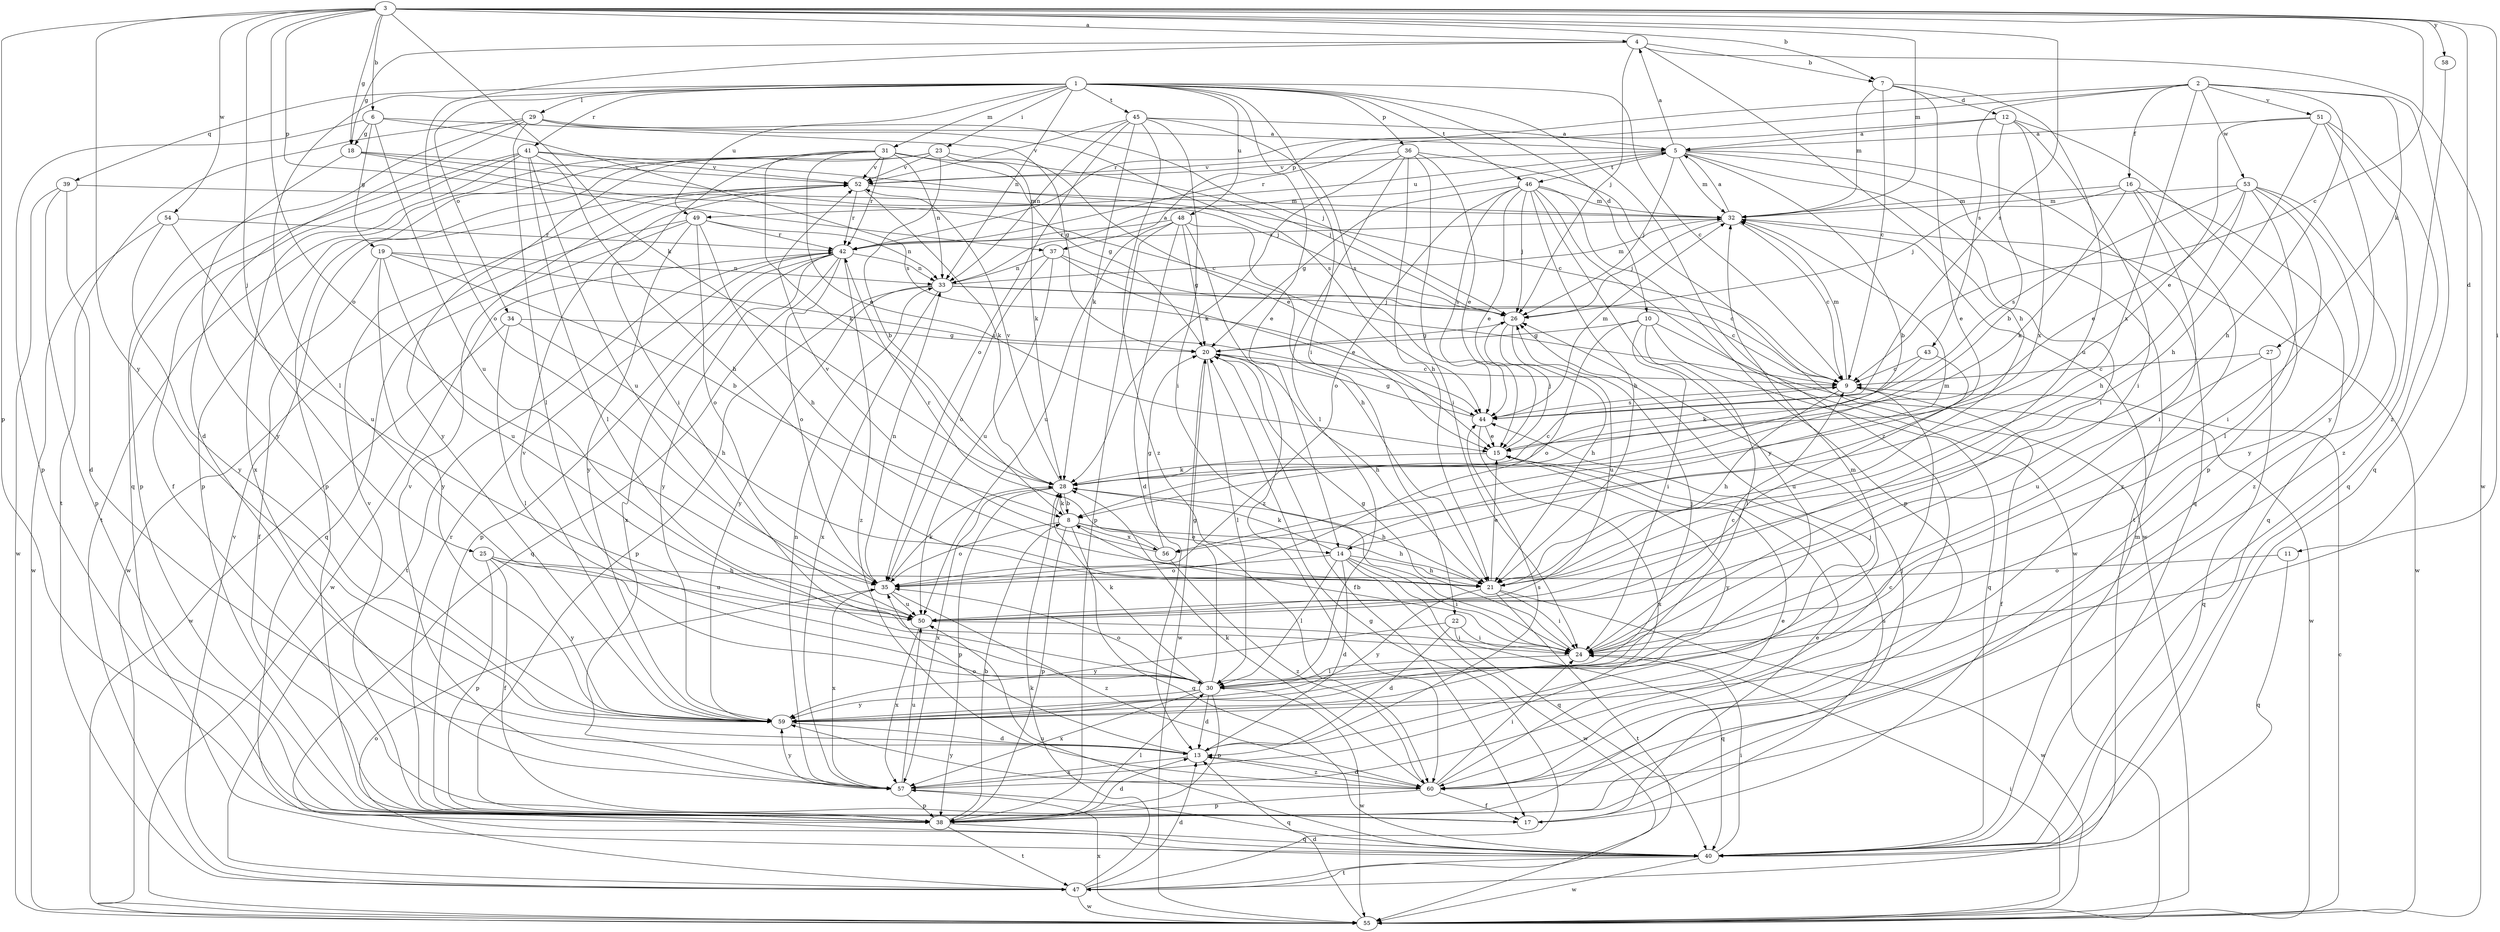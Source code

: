 strict digraph  {
	3 -> 4 [label=a];
	5 -> 4 [label=a];
	12 -> 5 [label=a];
	29 -> 5 [label=a];
	32 -> 5 [label=a];
	33 -> 5 [label=a];
	45 -> 5 [label=a];
	51 -> 5 [label=a];
	3 -> 6 [label=b];
	3 -> 7 [label=b];
	4 -> 7 [label=b];
	5 -> 8 [label=b];
	12 -> 8 [label=b];
	19 -> 8 [label=b];
	23 -> 8 [label=b];
	24 -> 8 [label=b];
	28 -> 8 [label=b];
	38 -> 8 [label=b];
	1 -> 9 [label=c];
	3 -> 9 [label=c];
	7 -> 9 [label=c];
	18 -> 9 [label=c];
	20 -> 9 [label=c];
	24 -> 9 [label=c];
	27 -> 9 [label=c];
	28 -> 9 [label=c];
	32 -> 9 [label=c];
	33 -> 9 [label=c];
	37 -> 9 [label=c];
	41 -> 9 [label=c];
	43 -> 9 [label=c];
	55 -> 9 [label=c];
	57 -> 9 [label=c];
	1 -> 10 [label=d];
	3 -> 11 [label=d];
	7 -> 12 [label=d];
	14 -> 13 [label=d];
	22 -> 13 [label=d];
	29 -> 13 [label=d];
	30 -> 13 [label=d];
	38 -> 13 [label=d];
	39 -> 13 [label=d];
	47 -> 13 [label=d];
	48 -> 13 [label=d];
	55 -> 13 [label=d];
	59 -> 13 [label=d];
	60 -> 13 [label=d];
	1 -> 14 [label=e];
	7 -> 14 [label=e];
	8 -> 14 [label=e];
	17 -> 15 [label=e];
	21 -> 15 [label=e];
	23 -> 15 [label=e];
	31 -> 15 [label=e];
	36 -> 15 [label=e];
	37 -> 15 [label=e];
	44 -> 15 [label=e];
	46 -> 15 [label=e];
	51 -> 15 [label=e];
	53 -> 15 [label=e];
	60 -> 15 [label=e];
	2 -> 16 [label=f];
	9 -> 17 [label=f];
	19 -> 17 [label=f];
	20 -> 17 [label=f];
	25 -> 17 [label=f];
	41 -> 17 [label=f];
	60 -> 17 [label=f];
	3 -> 18 [label=g];
	4 -> 18 [label=g];
	6 -> 18 [label=g];
	6 -> 19 [label=g];
	6 -> 20 [label=g];
	10 -> 20 [label=g];
	24 -> 20 [label=g];
	26 -> 20 [label=g];
	30 -> 20 [label=g];
	31 -> 20 [label=g];
	34 -> 20 [label=g];
	44 -> 20 [label=g];
	46 -> 20 [label=g];
	47 -> 20 [label=g];
	48 -> 20 [label=g];
	56 -> 20 [label=g];
	2 -> 21 [label=h];
	4 -> 21 [label=h];
	8 -> 21 [label=h];
	9 -> 21 [label=h];
	14 -> 21 [label=h];
	20 -> 21 [label=h];
	25 -> 21 [label=h];
	26 -> 21 [label=h];
	28 -> 21 [label=h];
	34 -> 21 [label=h];
	36 -> 21 [label=h];
	41 -> 21 [label=h];
	46 -> 21 [label=h];
	48 -> 21 [label=h];
	49 -> 21 [label=h];
	51 -> 21 [label=h];
	53 -> 21 [label=h];
	1 -> 22 [label=i];
	1 -> 23 [label=i];
	3 -> 24 [label=i];
	5 -> 24 [label=i];
	10 -> 24 [label=i];
	12 -> 24 [label=i];
	14 -> 24 [label=i];
	16 -> 24 [label=i];
	21 -> 24 [label=i];
	22 -> 24 [label=i];
	31 -> 24 [label=i];
	36 -> 24 [label=i];
	40 -> 24 [label=i];
	45 -> 24 [label=i];
	50 -> 24 [label=i];
	53 -> 24 [label=i];
	55 -> 24 [label=i];
	60 -> 24 [label=i];
	3 -> 25 [label=j];
	4 -> 26 [label=j];
	5 -> 26 [label=j];
	13 -> 26 [label=j];
	15 -> 26 [label=j];
	16 -> 26 [label=j];
	18 -> 26 [label=j];
	29 -> 26 [label=j];
	30 -> 26 [label=j];
	31 -> 26 [label=j];
	32 -> 26 [label=j];
	33 -> 26 [label=j];
	38 -> 26 [label=j];
	46 -> 26 [label=j];
	2 -> 27 [label=k];
	3 -> 28 [label=k];
	8 -> 28 [label=k];
	14 -> 28 [label=k];
	15 -> 28 [label=k];
	16 -> 28 [label=k];
	23 -> 28 [label=k];
	30 -> 28 [label=k];
	31 -> 28 [label=k];
	35 -> 28 [label=k];
	36 -> 28 [label=k];
	43 -> 28 [label=k];
	45 -> 28 [label=k];
	47 -> 28 [label=k];
	52 -> 28 [label=k];
	60 -> 28 [label=k];
	1 -> 29 [label=l];
	1 -> 30 [label=l];
	10 -> 30 [label=l];
	14 -> 30 [label=l];
	20 -> 30 [label=l];
	24 -> 30 [label=l];
	29 -> 30 [label=l];
	34 -> 30 [label=l];
	36 -> 30 [label=l];
	38 -> 30 [label=l];
	41 -> 30 [label=l];
	53 -> 30 [label=l];
	1 -> 31 [label=m];
	3 -> 32 [label=m];
	5 -> 32 [label=m];
	7 -> 32 [label=m];
	9 -> 32 [label=m];
	14 -> 32 [label=m];
	16 -> 32 [label=m];
	33 -> 32 [label=m];
	39 -> 32 [label=m];
	40 -> 32 [label=m];
	44 -> 32 [label=m];
	46 -> 32 [label=m];
	52 -> 32 [label=m];
	53 -> 32 [label=m];
	59 -> 32 [label=m];
	1 -> 33 [label=n];
	19 -> 33 [label=n];
	31 -> 33 [label=n];
	35 -> 33 [label=n];
	37 -> 33 [label=n];
	42 -> 33 [label=n];
	45 -> 33 [label=n];
	49 -> 33 [label=n];
	57 -> 33 [label=n];
	1 -> 34 [label=o];
	3 -> 35 [label=o];
	4 -> 35 [label=o];
	8 -> 35 [label=o];
	10 -> 35 [label=o];
	11 -> 35 [label=o];
	13 -> 35 [label=o];
	14 -> 35 [label=o];
	30 -> 35 [label=o];
	37 -> 35 [label=o];
	42 -> 35 [label=o];
	45 -> 35 [label=o];
	46 -> 35 [label=o];
	47 -> 35 [label=o];
	49 -> 35 [label=o];
	1 -> 36 [label=p];
	2 -> 37 [label=p];
	3 -> 37 [label=p];
	3 -> 38 [label=p];
	6 -> 38 [label=p];
	8 -> 38 [label=p];
	12 -> 38 [label=p];
	23 -> 38 [label=p];
	25 -> 38 [label=p];
	28 -> 38 [label=p];
	30 -> 38 [label=p];
	31 -> 38 [label=p];
	33 -> 38 [label=p];
	39 -> 38 [label=p];
	41 -> 38 [label=p];
	42 -> 38 [label=p];
	46 -> 38 [label=p];
	48 -> 38 [label=p];
	57 -> 38 [label=p];
	60 -> 38 [label=p];
	1 -> 39 [label=q];
	2 -> 40 [label=q];
	5 -> 40 [label=q];
	8 -> 40 [label=q];
	10 -> 40 [label=q];
	11 -> 40 [label=q];
	14 -> 40 [label=q];
	16 -> 40 [label=q];
	22 -> 40 [label=q];
	27 -> 40 [label=q];
	29 -> 40 [label=q];
	38 -> 40 [label=q];
	42 -> 40 [label=q];
	49 -> 40 [label=q];
	51 -> 40 [label=q];
	57 -> 40 [label=q];
	1 -> 41 [label=r];
	2 -> 42 [label=r];
	12 -> 42 [label=r];
	31 -> 42 [label=r];
	32 -> 42 [label=r];
	38 -> 42 [label=r];
	48 -> 42 [label=r];
	49 -> 42 [label=r];
	52 -> 42 [label=r];
	54 -> 42 [label=r];
	56 -> 42 [label=r];
	2 -> 43 [label=s];
	3 -> 44 [label=s];
	6 -> 44 [label=s];
	9 -> 44 [label=s];
	13 -> 44 [label=s];
	17 -> 44 [label=s];
	19 -> 44 [label=s];
	29 -> 44 [label=s];
	45 -> 44 [label=s];
	46 -> 44 [label=s];
	53 -> 44 [label=s];
	1 -> 45 [label=t];
	1 -> 46 [label=t];
	5 -> 46 [label=t];
	5 -> 47 [label=t];
	21 -> 47 [label=t];
	29 -> 47 [label=t];
	31 -> 47 [label=t];
	38 -> 47 [label=t];
	40 -> 47 [label=t];
	42 -> 47 [label=t];
	1 -> 48 [label=u];
	1 -> 49 [label=u];
	5 -> 49 [label=u];
	6 -> 50 [label=u];
	7 -> 50 [label=u];
	19 -> 50 [label=u];
	25 -> 50 [label=u];
	26 -> 50 [label=u];
	27 -> 50 [label=u];
	35 -> 50 [label=u];
	37 -> 50 [label=u];
	40 -> 50 [label=u];
	41 -> 50 [label=u];
	43 -> 50 [label=u];
	48 -> 50 [label=u];
	54 -> 50 [label=u];
	57 -> 50 [label=u];
	2 -> 51 [label=v];
	5 -> 52 [label=v];
	18 -> 52 [label=v];
	23 -> 52 [label=v];
	28 -> 52 [label=v];
	31 -> 52 [label=v];
	36 -> 52 [label=v];
	38 -> 52 [label=v];
	41 -> 52 [label=v];
	45 -> 52 [label=v];
	47 -> 52 [label=v];
	56 -> 52 [label=v];
	57 -> 52 [label=v];
	59 -> 52 [label=v];
	2 -> 53 [label=w];
	3 -> 54 [label=w];
	4 -> 55 [label=w];
	10 -> 55 [label=w];
	14 -> 55 [label=w];
	20 -> 55 [label=w];
	21 -> 55 [label=w];
	30 -> 55 [label=w];
	32 -> 55 [label=w];
	34 -> 55 [label=w];
	36 -> 55 [label=w];
	39 -> 55 [label=w];
	40 -> 55 [label=w];
	42 -> 55 [label=w];
	46 -> 55 [label=w];
	47 -> 55 [label=w];
	49 -> 55 [label=w];
	54 -> 55 [label=w];
	2 -> 56 [label=x];
	8 -> 56 [label=x];
	12 -> 56 [label=x];
	13 -> 57 [label=x];
	28 -> 57 [label=x];
	30 -> 57 [label=x];
	33 -> 57 [label=x];
	35 -> 57 [label=x];
	41 -> 57 [label=x];
	42 -> 57 [label=x];
	44 -> 57 [label=x];
	50 -> 57 [label=x];
	55 -> 57 [label=x];
	3 -> 58 [label=y];
	3 -> 59 [label=y];
	15 -> 59 [label=y];
	18 -> 59 [label=y];
	19 -> 59 [label=y];
	21 -> 59 [label=y];
	22 -> 59 [label=y];
	23 -> 59 [label=y];
	25 -> 59 [label=y];
	30 -> 59 [label=y];
	33 -> 59 [label=y];
	42 -> 59 [label=y];
	46 -> 59 [label=y];
	49 -> 59 [label=y];
	51 -> 59 [label=y];
	53 -> 59 [label=y];
	54 -> 59 [label=y];
	57 -> 59 [label=y];
	60 -> 59 [label=y];
	1 -> 60 [label=z];
	13 -> 60 [label=z];
	16 -> 60 [label=z];
	35 -> 60 [label=z];
	42 -> 60 [label=z];
	45 -> 60 [label=z];
	48 -> 60 [label=z];
	51 -> 60 [label=z];
	53 -> 60 [label=z];
	56 -> 60 [label=z];
	58 -> 60 [label=z];
}
